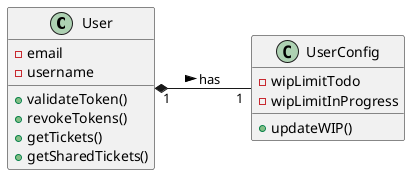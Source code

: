 @startuml Ticket Management System - Extended Class Diagram

left to right direction

' Define classes with attributes and methods
class User {
  -email
  -username
  +validateToken()
  +revokeTokens()
  +getTickets()
  +getSharedTickets()
}

class UserConfig {
  -wipLimitTodo
  -wipLimitInProgress
  +updateWIP()
}

User "1" *-- "1" UserConfig : has >

@enduml